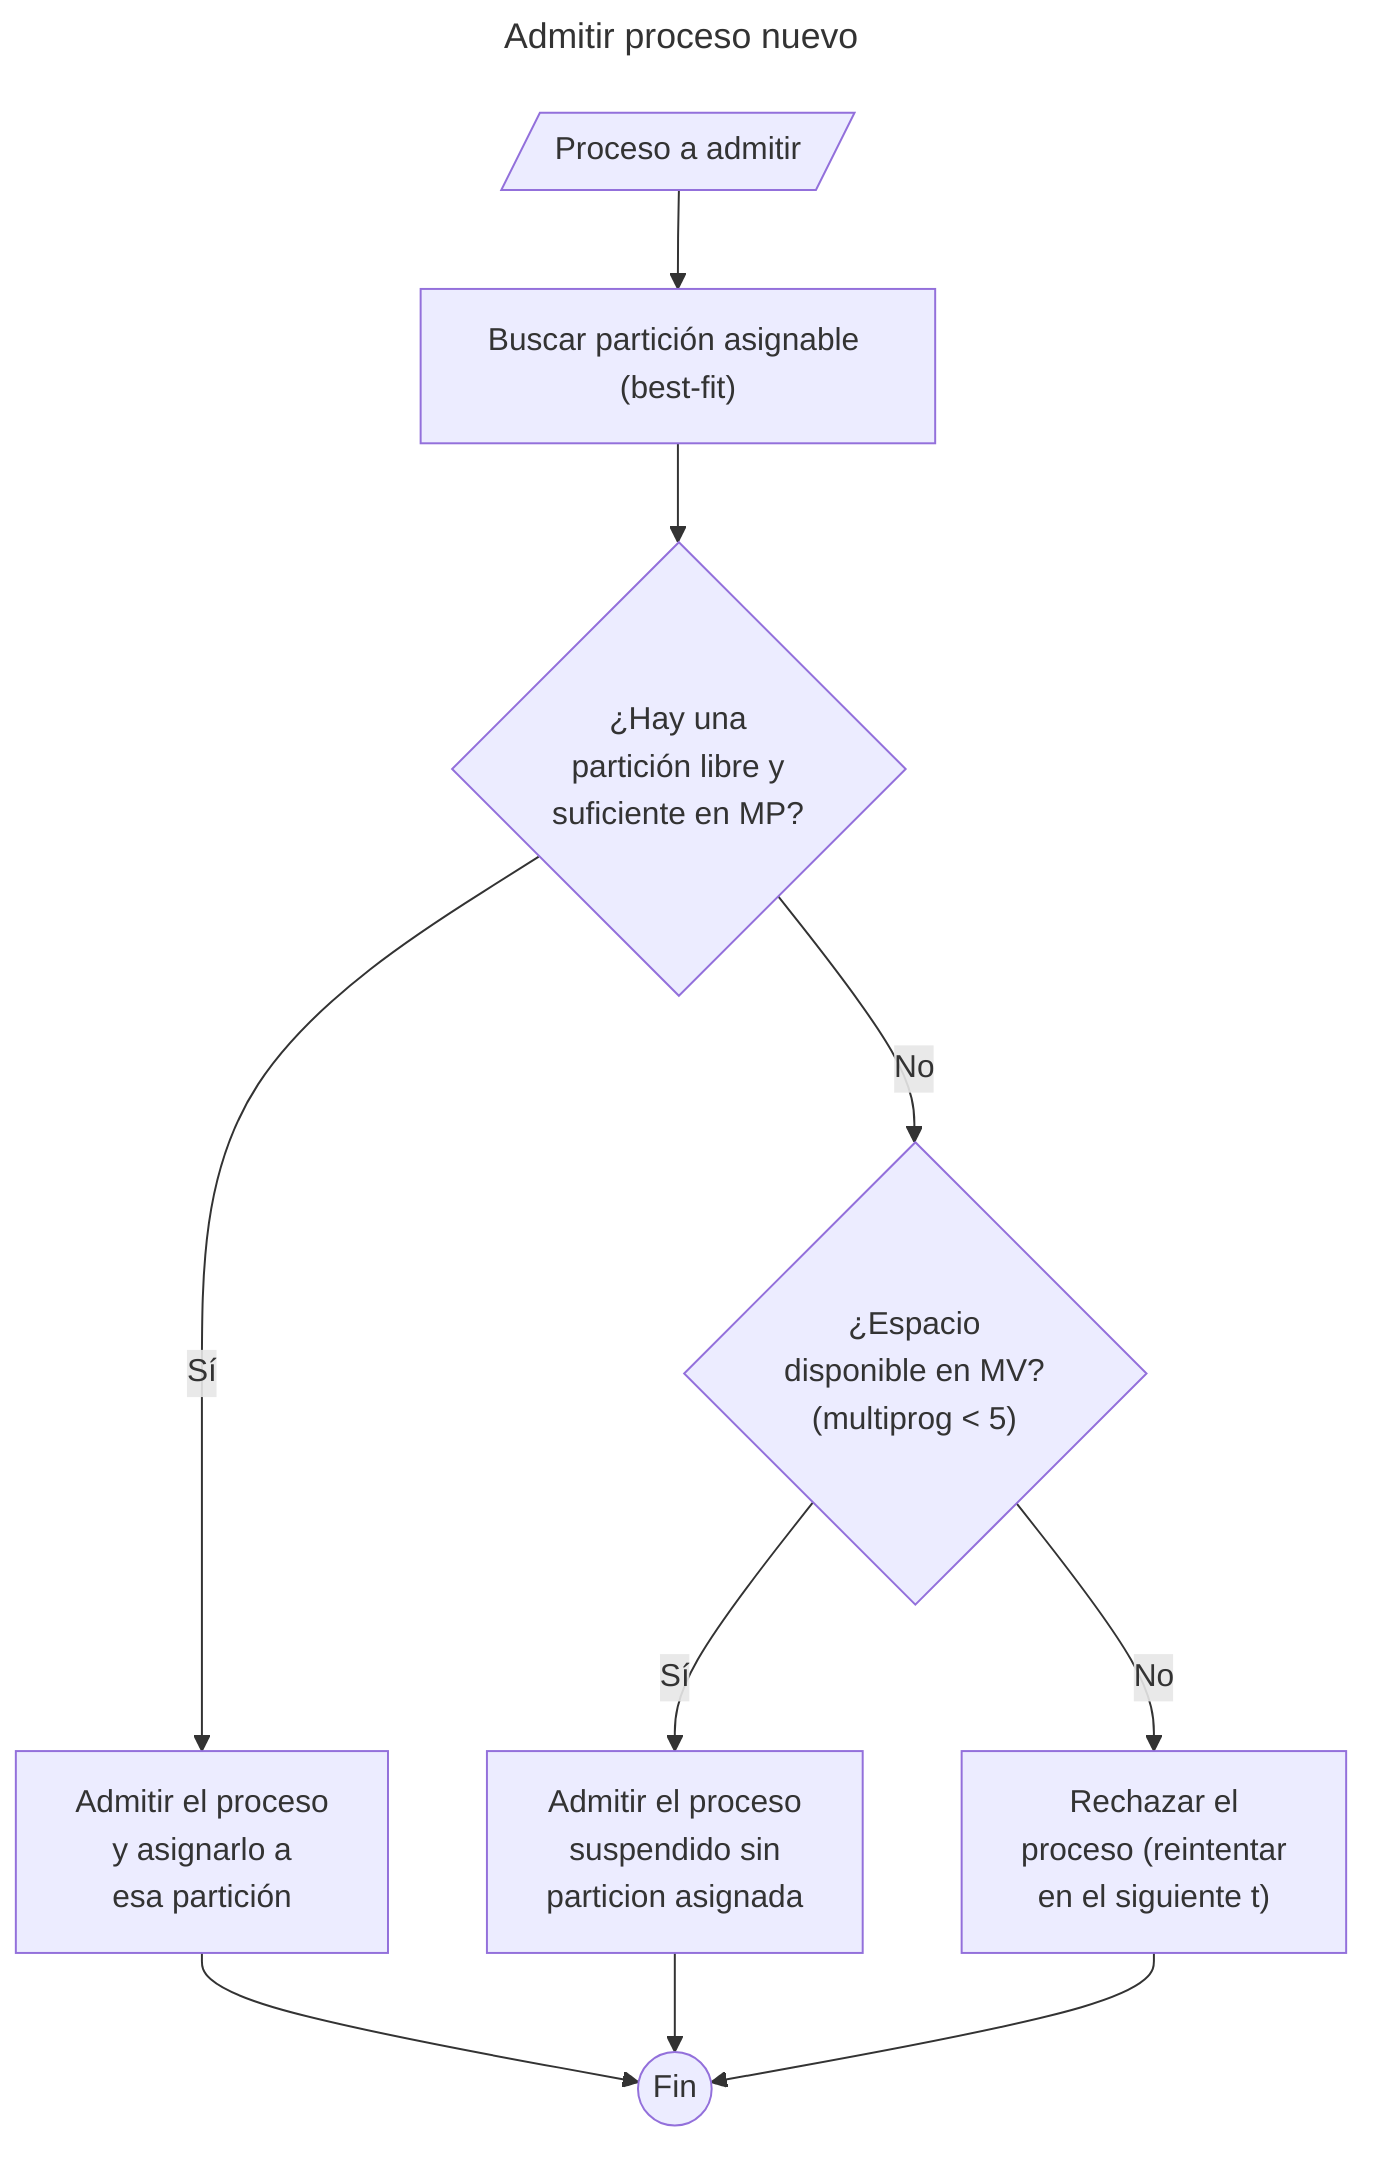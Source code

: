---
title: Admitir proceso nuevo
---
flowchart TD
    H[/Proceso a admitir/]
    H --> H2["Buscar partición asignable (best-fit)"]
    H2 --> I{"¿Hay una \n partición libre y \n suficiente en MP?"}
    I -- Sí -->Q[Admitir el proceso\n y asignarlo a \n esa partición] --> Fin
    I -- No --> S{"¿Espacio \ndisponible en MV?\n (multiprog < 5)"}
    S -- Sí -->R[Admitir el proceso \n suspendido sin \n particion asignada] --> Fin
    S -- No --> N["Rechazar el \n proceso (reintentar\n en el siguiente t)"] --> Fin
    Fin((Fin))